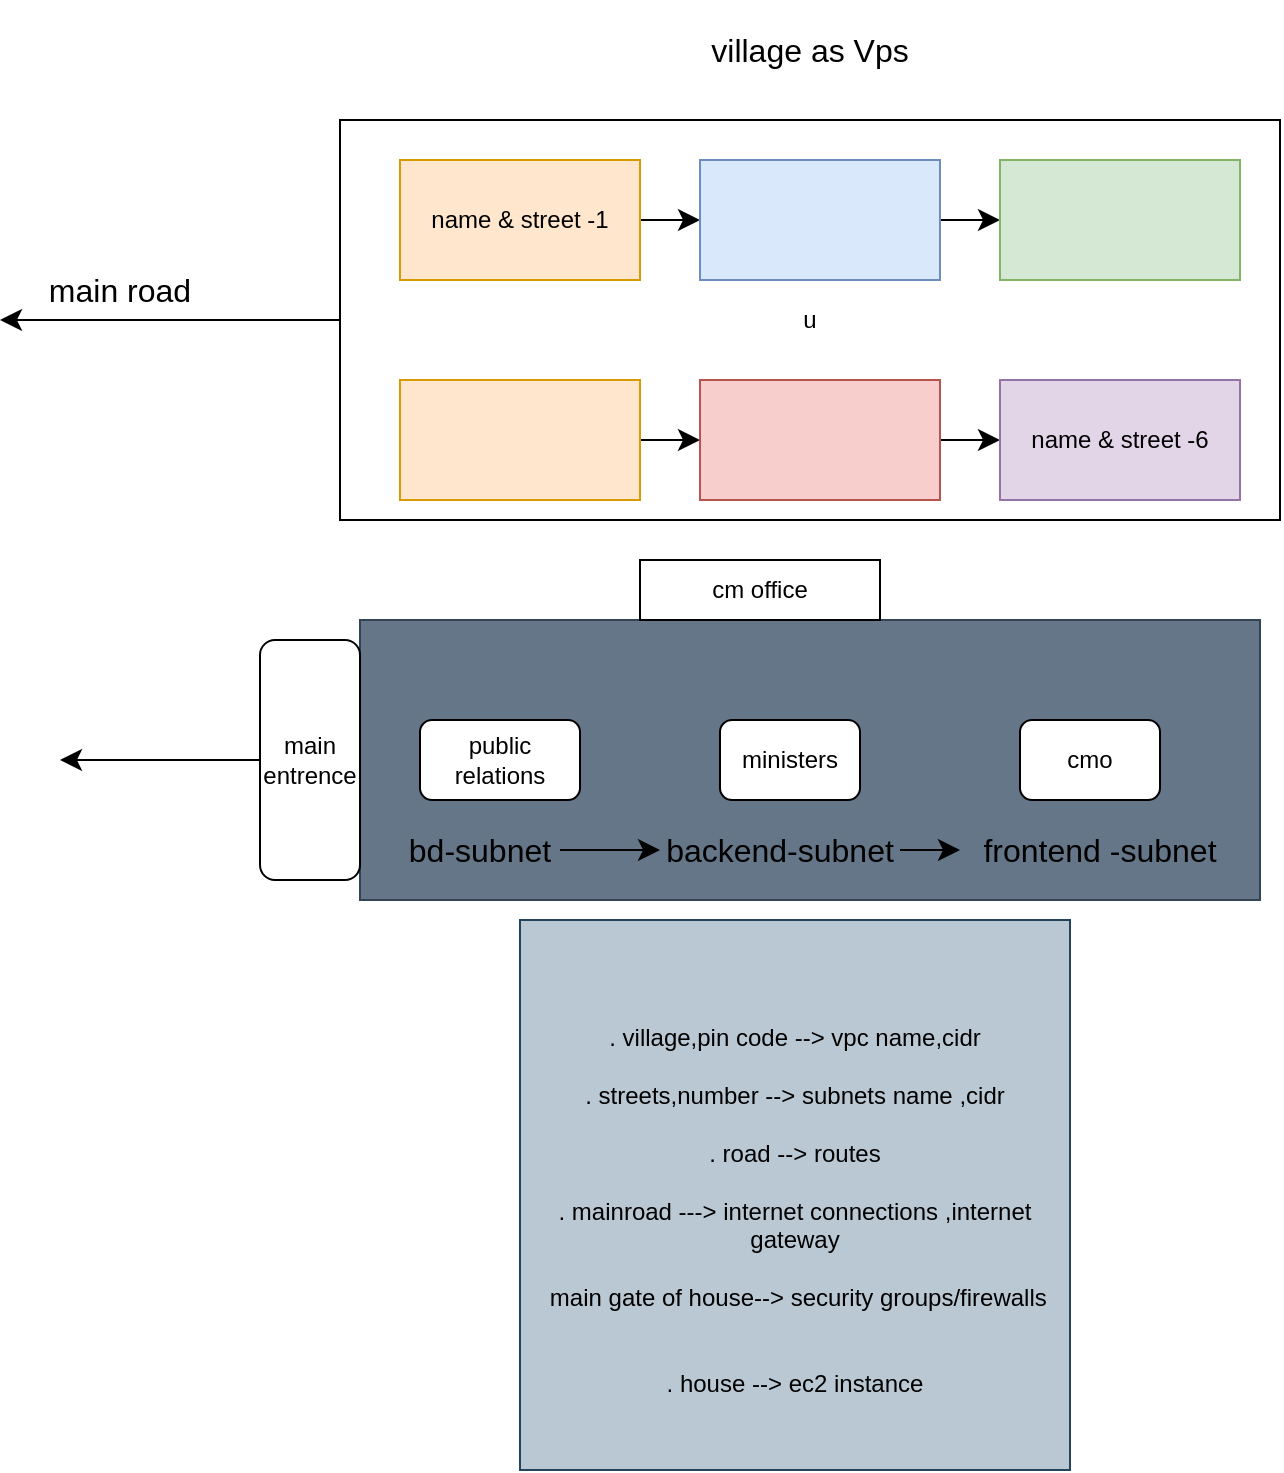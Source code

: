 <mxfile version="24.8.4">
  <diagram name="Page-1" id="mvzZ6NSyyMqOKgbDVsj_">
    <mxGraphModel dx="1900" dy="607" grid="1" gridSize="10" guides="1" tooltips="1" connect="1" arrows="1" fold="1" page="1" pageScale="1" pageWidth="850" pageHeight="1100" math="0" shadow="0">
      <root>
        <mxCell id="0" />
        <mxCell id="1" parent="0" />
        <mxCell id="NnzPZb60_fNd0hpzD29Z-30" style="edgeStyle=none;curved=1;rounded=0;orthogonalLoop=1;jettySize=auto;html=1;fontSize=12;startSize=8;endSize=8;" parent="1" source="NnzPZb60_fNd0hpzD29Z-1" edge="1">
          <mxGeometry relative="1" as="geometry">
            <mxPoint x="-110" y="210" as="targetPoint" />
          </mxGeometry>
        </mxCell>
        <mxCell id="NnzPZb60_fNd0hpzD29Z-1" value="u" style="rounded=0;whiteSpace=wrap;html=1;" parent="1" vertex="1">
          <mxGeometry x="60" y="110" width="470" height="200" as="geometry" />
        </mxCell>
        <mxCell id="NnzPZb60_fNd0hpzD29Z-16" value="" style="edgeStyle=none;curved=1;rounded=0;orthogonalLoop=1;jettySize=auto;html=1;fontSize=12;startSize=8;endSize=8;" parent="1" source="NnzPZb60_fNd0hpzD29Z-2" target="NnzPZb60_fNd0hpzD29Z-9" edge="1">
          <mxGeometry relative="1" as="geometry" />
        </mxCell>
        <mxCell id="NnzPZb60_fNd0hpzD29Z-2" value="" style="rounded=0;whiteSpace=wrap;html=1;fillColor=#ffe6cc;strokeColor=#d79b00;" parent="1" vertex="1">
          <mxGeometry x="90" y="240" width="120" height="60" as="geometry" />
        </mxCell>
        <mxCell id="NnzPZb60_fNd0hpzD29Z-14" value="" style="edgeStyle=none;curved=1;rounded=0;orthogonalLoop=1;jettySize=auto;html=1;fontSize=12;startSize=8;endSize=8;" parent="1" source="NnzPZb60_fNd0hpzD29Z-3" target="NnzPZb60_fNd0hpzD29Z-11" edge="1">
          <mxGeometry relative="1" as="geometry" />
        </mxCell>
        <mxCell id="NnzPZb60_fNd0hpzD29Z-3" value="" style="rounded=0;whiteSpace=wrap;html=1;" parent="1" vertex="1">
          <mxGeometry x="240" y="130" width="120" height="60" as="geometry" />
        </mxCell>
        <mxCell id="NnzPZb60_fNd0hpzD29Z-13" value="" style="edgeStyle=none;curved=1;rounded=0;orthogonalLoop=1;jettySize=auto;html=1;fontSize=12;startSize=8;endSize=8;" parent="1" source="NnzPZb60_fNd0hpzD29Z-8" target="NnzPZb60_fNd0hpzD29Z-3" edge="1">
          <mxGeometry relative="1" as="geometry" />
        </mxCell>
        <mxCell id="NnzPZb60_fNd0hpzD29Z-8" value="name &amp;amp; street -1" style="rounded=0;whiteSpace=wrap;html=1;fillColor=#ffe6cc;strokeColor=#d79b00;" parent="1" vertex="1">
          <mxGeometry x="90" y="130" width="120" height="60" as="geometry" />
        </mxCell>
        <mxCell id="NnzPZb60_fNd0hpzD29Z-15" value="" style="edgeStyle=none;curved=1;rounded=0;orthogonalLoop=1;jettySize=auto;html=1;fontSize=12;startSize=8;endSize=8;" parent="1" source="NnzPZb60_fNd0hpzD29Z-9" target="NnzPZb60_fNd0hpzD29Z-10" edge="1">
          <mxGeometry relative="1" as="geometry" />
        </mxCell>
        <mxCell id="NnzPZb60_fNd0hpzD29Z-9" value="" style="rounded=0;whiteSpace=wrap;html=1;fillColor=#f8cecc;strokeColor=#b85450;" parent="1" vertex="1">
          <mxGeometry x="240" y="240" width="120" height="60" as="geometry" />
        </mxCell>
        <mxCell id="NnzPZb60_fNd0hpzD29Z-10" value="name &amp;amp; street -6" style="rounded=0;whiteSpace=wrap;html=1;fillColor=#e1d5e7;strokeColor=#9673a6;" parent="1" vertex="1">
          <mxGeometry x="390" y="240" width="120" height="60" as="geometry" />
        </mxCell>
        <mxCell id="NnzPZb60_fNd0hpzD29Z-11" value="" style="rounded=0;whiteSpace=wrap;html=1;fillColor=#d5e8d4;strokeColor=#82b366;" parent="1" vertex="1">
          <mxGeometry x="390" y="130" width="120" height="60" as="geometry" />
        </mxCell>
        <mxCell id="NnzPZb60_fNd0hpzD29Z-17" value="" style="rounded=0;whiteSpace=wrap;html=1;fillColor=#647687;fontColor=#ffffff;strokeColor=#314354;" parent="1" vertex="1">
          <mxGeometry x="70" y="360" width="450" height="140" as="geometry" />
        </mxCell>
        <mxCell id="NnzPZb60_fNd0hpzD29Z-18" value="public relations" style="rounded=1;whiteSpace=wrap;html=1;" parent="1" vertex="1">
          <mxGeometry x="100" y="410" width="80" height="40" as="geometry" />
        </mxCell>
        <mxCell id="NnzPZb60_fNd0hpzD29Z-19" value="ministers" style="rounded=1;whiteSpace=wrap;html=1;" parent="1" vertex="1">
          <mxGeometry x="250" y="410" width="70" height="40" as="geometry" />
        </mxCell>
        <mxCell id="NnzPZb60_fNd0hpzD29Z-20" value="cmo" style="rounded=1;whiteSpace=wrap;html=1;" parent="1" vertex="1">
          <mxGeometry x="400" y="410" width="70" height="40" as="geometry" />
        </mxCell>
        <mxCell id="NnzPZb60_fNd0hpzD29Z-22" style="edgeStyle=none;curved=1;rounded=0;orthogonalLoop=1;jettySize=auto;html=1;fontSize=12;startSize=8;endSize=8;" parent="1" source="NnzPZb60_fNd0hpzD29Z-21" edge="1">
          <mxGeometry relative="1" as="geometry">
            <mxPoint x="-80" y="430" as="targetPoint" />
          </mxGeometry>
        </mxCell>
        <mxCell id="NnzPZb60_fNd0hpzD29Z-21" value="main&lt;div&gt;entrence&lt;/div&gt;" style="rounded=1;whiteSpace=wrap;html=1;" parent="1" vertex="1">
          <mxGeometry x="20" y="370" width="50" height="120" as="geometry" />
        </mxCell>
        <mxCell id="NnzPZb60_fNd0hpzD29Z-23" value="cm office" style="rounded=0;whiteSpace=wrap;html=1;" parent="1" vertex="1">
          <mxGeometry x="210" y="330" width="120" height="30" as="geometry" />
        </mxCell>
        <mxCell id="NnzPZb60_fNd0hpzD29Z-24" value="" style="rounded=0;whiteSpace=wrap;html=1;fillColor=#dae8fc;strokeColor=#6c8ebf;" parent="1" vertex="1">
          <mxGeometry x="240" y="130" width="120" height="60" as="geometry" />
        </mxCell>
        <mxCell id="NnzPZb60_fNd0hpzD29Z-26" value="&lt;div&gt;&lt;br&gt;&lt;/div&gt;&lt;div&gt;. village,pin code --&amp;gt; vpc name,cidr&lt;/div&gt;&lt;div&gt;&lt;br&gt;&lt;/div&gt;&lt;div&gt;. streets,number --&amp;gt; subnets name ,cidr&lt;/div&gt;&lt;div&gt;&lt;br&gt;&lt;/div&gt;&lt;div&gt;. road --&amp;gt; routes&lt;/div&gt;&lt;div&gt;&lt;br&gt;&lt;/div&gt;&lt;div&gt;. mainroad ---&amp;gt; internet connections ,internet gateway&lt;/div&gt;&lt;div&gt;&lt;br&gt;&lt;/div&gt;&lt;div&gt;&amp;nbsp;main gate of house--&amp;gt; security groups/firewalls&lt;/div&gt;&lt;div&gt;&lt;br&gt;&lt;/div&gt;&lt;div&gt;&lt;br&gt;&lt;/div&gt;&lt;div&gt;. house --&amp;gt; ec2 instance&lt;/div&gt;" style="whiteSpace=wrap;html=1;aspect=fixed;fillColor=#bac8d3;strokeColor=#23445d;" parent="1" vertex="1">
          <mxGeometry x="150" y="510" width="275" height="275" as="geometry" />
        </mxCell>
        <mxCell id="NnzPZb60_fNd0hpzD29Z-29" value="village as Vps" style="text;html=1;align=center;verticalAlign=middle;whiteSpace=wrap;rounded=0;fontSize=16;" parent="1" vertex="1">
          <mxGeometry x="230" y="50" width="130" height="50" as="geometry" />
        </mxCell>
        <mxCell id="NnzPZb60_fNd0hpzD29Z-31" value="main road" style="text;strokeColor=none;align=center;fillColor=none;html=1;verticalAlign=middle;whiteSpace=wrap;rounded=0;fontSize=16;" parent="1" vertex="1">
          <mxGeometry x="-90" y="180" width="80" height="30" as="geometry" />
        </mxCell>
        <mxCell id="NnzPZb60_fNd0hpzD29Z-32" value="frontend -subnet" style="text;html=1;align=center;verticalAlign=middle;whiteSpace=wrap;rounded=0;fontSize=16;" parent="1" vertex="1">
          <mxGeometry x="370" y="460" width="140" height="30" as="geometry" />
        </mxCell>
        <mxCell id="NnzPZb60_fNd0hpzD29Z-36" style="edgeStyle=none;curved=1;rounded=0;orthogonalLoop=1;jettySize=auto;html=1;fontSize=12;startSize=8;endSize=8;" parent="1" source="NnzPZb60_fNd0hpzD29Z-33" target="NnzPZb60_fNd0hpzD29Z-32" edge="1">
          <mxGeometry relative="1" as="geometry" />
        </mxCell>
        <mxCell id="NnzPZb60_fNd0hpzD29Z-33" value="backend-subnet" style="text;html=1;align=center;verticalAlign=middle;whiteSpace=wrap;rounded=0;fontSize=16;" parent="1" vertex="1">
          <mxGeometry x="220" y="460" width="120" height="30" as="geometry" />
        </mxCell>
        <mxCell id="NnzPZb60_fNd0hpzD29Z-35" style="edgeStyle=none;curved=1;rounded=0;orthogonalLoop=1;jettySize=auto;html=1;fontSize=12;startSize=8;endSize=8;" parent="1" source="NnzPZb60_fNd0hpzD29Z-34" target="NnzPZb60_fNd0hpzD29Z-33" edge="1">
          <mxGeometry relative="1" as="geometry" />
        </mxCell>
        <mxCell id="NnzPZb60_fNd0hpzD29Z-34" value="bd-subnet" style="text;html=1;align=center;verticalAlign=middle;whiteSpace=wrap;rounded=0;fontSize=16;" parent="1" vertex="1">
          <mxGeometry x="90" y="460" width="80" height="30" as="geometry" />
        </mxCell>
      </root>
    </mxGraphModel>
  </diagram>
</mxfile>
